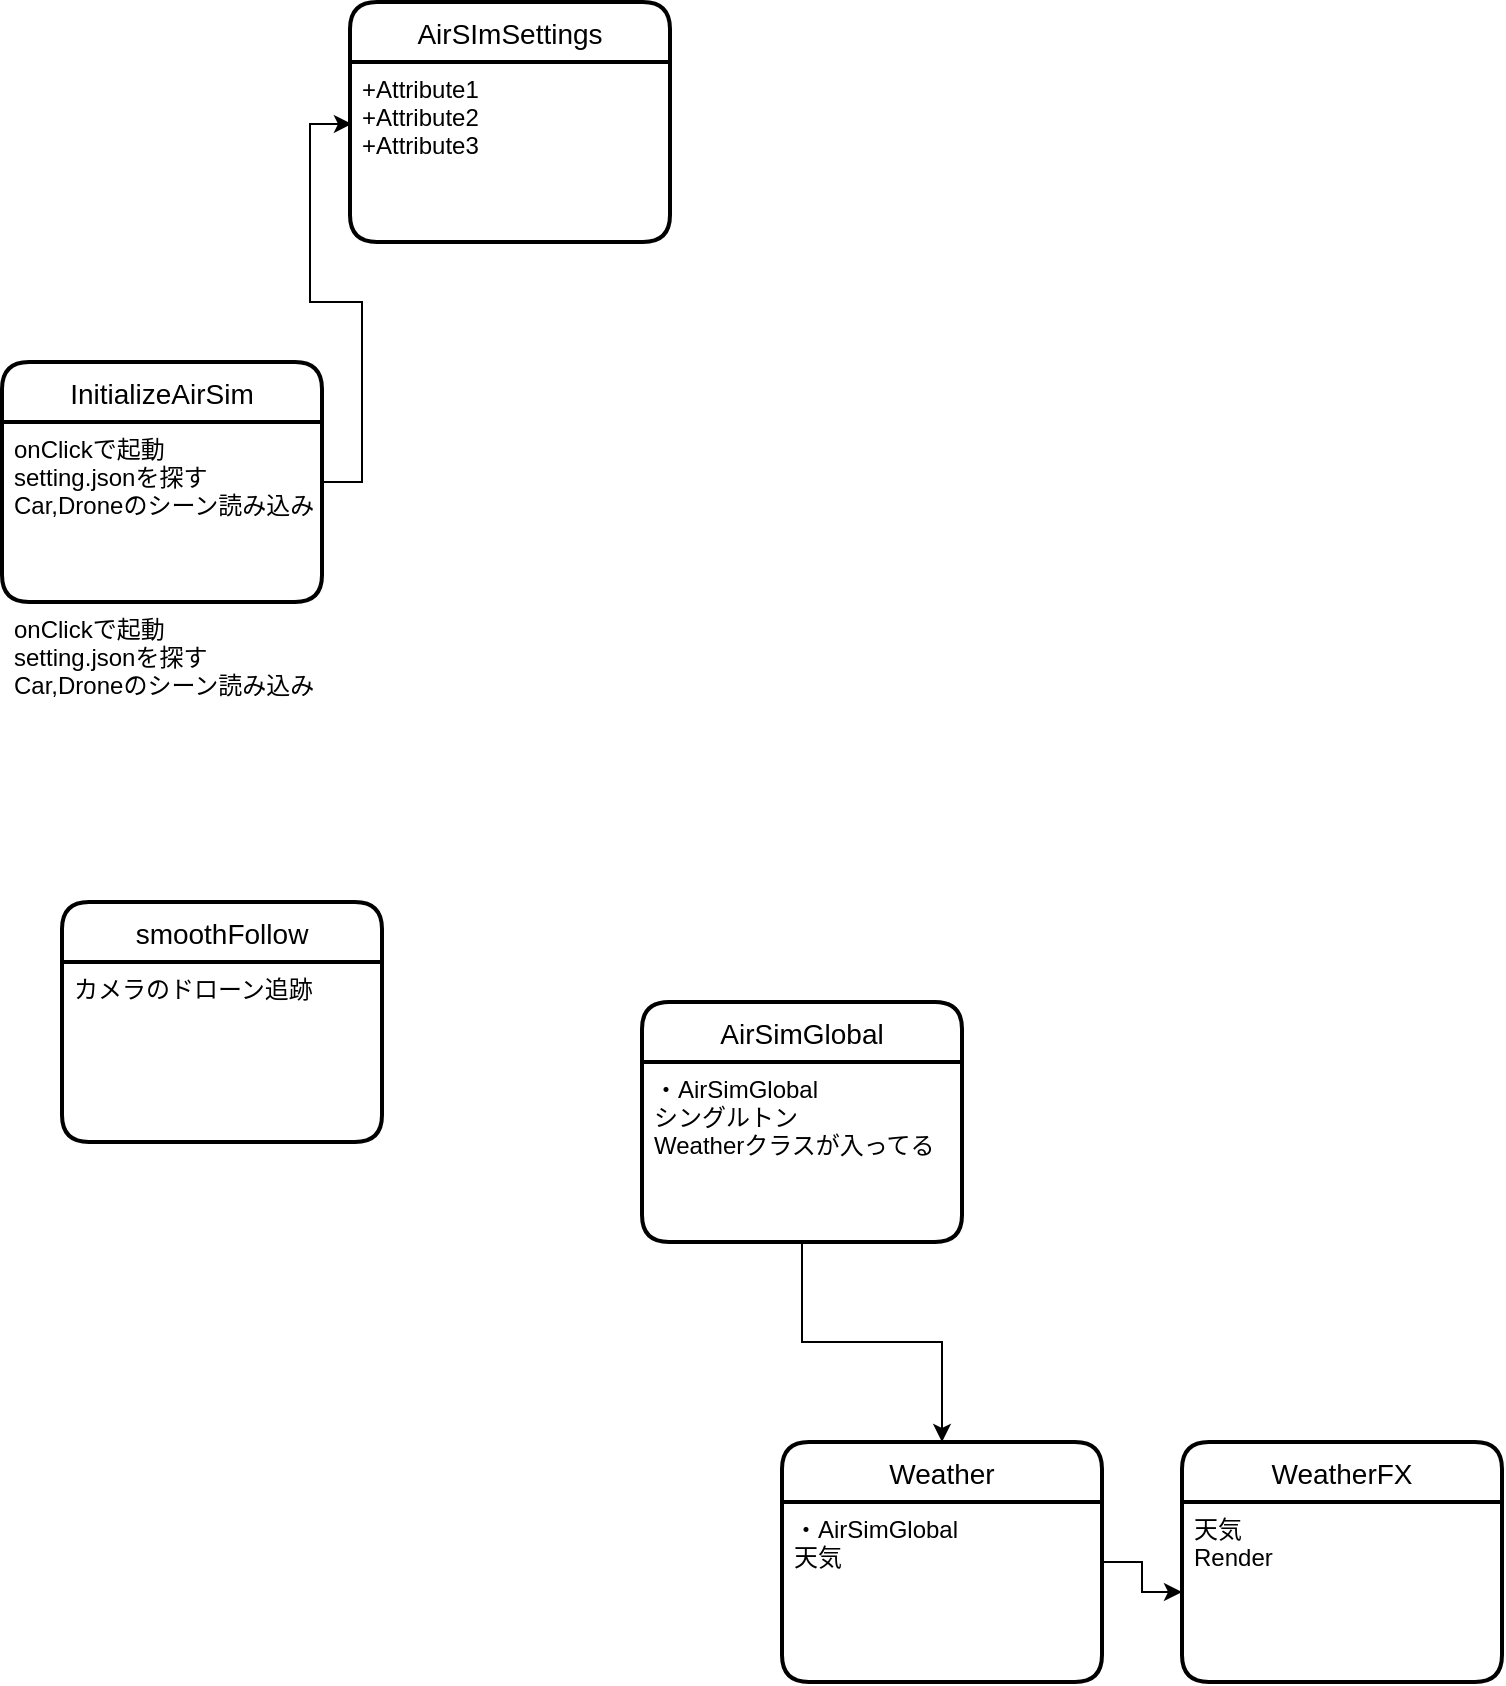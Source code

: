 <mxfile version="15.2.7" type="github">
  <diagram id="2j-dnvrhPGZeGhH3VrNi" name="ページ1">
    <mxGraphModel dx="683" dy="428" grid="1" gridSize="10" guides="1" tooltips="1" connect="1" arrows="1" fold="1" page="1" pageScale="1" pageWidth="1200" pageHeight="1600" math="0" shadow="0">
      <root>
        <mxCell id="0" />
        <mxCell id="1" parent="0" />
        <mxCell id="V0Zn2ncvvBvBfi_nPmDr-26" style="edgeStyle=orthogonalEdgeStyle;rounded=0;orthogonalLoop=1;jettySize=auto;html=1;entryX=0.006;entryY=0.344;entryDx=0;entryDy=0;entryPerimeter=0;" parent="1" source="V0Zn2ncvvBvBfi_nPmDr-18" target="V0Zn2ncvvBvBfi_nPmDr-22" edge="1">
          <mxGeometry relative="1" as="geometry" />
        </mxCell>
        <mxCell id="V0Zn2ncvvBvBfi_nPmDr-18" value="InitializeAirSim" style="swimlane;childLayout=stackLayout;horizontal=1;startSize=30;horizontalStack=0;rounded=1;fontSize=14;fontStyle=0;strokeWidth=2;resizeParent=0;resizeLast=1;shadow=0;dashed=0;align=center;" parent="1" vertex="1">
          <mxGeometry x="240" y="230" width="160" height="120" as="geometry" />
        </mxCell>
        <mxCell id="V0Zn2ncvvBvBfi_nPmDr-19" value="onClickで起動&#xa;setting.jsonを探す&#xa;Car,Droneのシーン読み込み" style="align=left;strokeColor=none;fillColor=none;spacingLeft=4;fontSize=12;verticalAlign=top;resizable=0;rotatable=0;part=1;" parent="V0Zn2ncvvBvBfi_nPmDr-18" vertex="1">
          <mxGeometry y="30" width="160" height="90" as="geometry" />
        </mxCell>
        <mxCell id="V0Zn2ncvvBvBfi_nPmDr-23" value="onClickで起動&#xa;setting.jsonを探す&#xa;Car,Droneのシーン読み込み" style="align=left;strokeColor=none;fillColor=none;spacingLeft=4;fontSize=12;verticalAlign=top;resizable=0;rotatable=0;part=1;" parent="V0Zn2ncvvBvBfi_nPmDr-18" vertex="1">
          <mxGeometry y="120" width="160" as="geometry" />
        </mxCell>
        <mxCell id="V0Zn2ncvvBvBfi_nPmDr-21" value="AirSImSettings" style="swimlane;childLayout=stackLayout;horizontal=1;startSize=30;horizontalStack=0;rounded=1;fontSize=14;fontStyle=0;strokeWidth=2;resizeParent=0;resizeLast=1;shadow=0;dashed=0;align=center;" parent="1" vertex="1">
          <mxGeometry x="414" y="50" width="160" height="120" as="geometry" />
        </mxCell>
        <mxCell id="V0Zn2ncvvBvBfi_nPmDr-22" value="+Attribute1&#xa;+Attribute2&#xa;+Attribute3" style="align=left;strokeColor=none;fillColor=none;spacingLeft=4;fontSize=12;verticalAlign=top;resizable=0;rotatable=0;part=1;" parent="V0Zn2ncvvBvBfi_nPmDr-21" vertex="1">
          <mxGeometry y="30" width="160" height="90" as="geometry" />
        </mxCell>
        <mxCell id="ThfKir7YbbVasL51CzR_-1" value="smoothFollow" style="swimlane;childLayout=stackLayout;horizontal=1;startSize=30;horizontalStack=0;rounded=1;fontSize=14;fontStyle=0;strokeWidth=2;resizeParent=0;resizeLast=1;shadow=0;dashed=0;align=center;" parent="1" vertex="1">
          <mxGeometry x="270" y="500" width="160" height="120" as="geometry" />
        </mxCell>
        <mxCell id="ThfKir7YbbVasL51CzR_-2" value="カメラのドローン追跡" style="align=left;strokeColor=none;fillColor=none;spacingLeft=4;fontSize=12;verticalAlign=top;resizable=0;rotatable=0;part=1;" parent="ThfKir7YbbVasL51CzR_-1" vertex="1">
          <mxGeometry y="30" width="160" height="90" as="geometry" />
        </mxCell>
        <mxCell id="2XuE7_Qku_h-1j3S_phQ-1" value="AirSimGlobal" style="swimlane;childLayout=stackLayout;horizontal=1;startSize=30;horizontalStack=0;rounded=1;fontSize=14;fontStyle=0;strokeWidth=2;resizeParent=0;resizeLast=1;shadow=0;dashed=0;align=center;" vertex="1" parent="1">
          <mxGeometry x="560" y="550" width="160" height="120" as="geometry" />
        </mxCell>
        <mxCell id="2XuE7_Qku_h-1j3S_phQ-2" value="・AirSimGlobal&#xa;シングルトン&#xa;Weatherクラスが入ってる" style="align=left;strokeColor=none;fillColor=none;spacingLeft=4;fontSize=12;verticalAlign=top;resizable=0;rotatable=0;part=1;" vertex="1" parent="2XuE7_Qku_h-1j3S_phQ-1">
          <mxGeometry y="30" width="160" height="90" as="geometry" />
        </mxCell>
        <mxCell id="2XuE7_Qku_h-1j3S_phQ-12" style="edgeStyle=orthogonalEdgeStyle;rounded=0;orthogonalLoop=1;jettySize=auto;html=1;" edge="1" parent="1" source="2XuE7_Qku_h-1j3S_phQ-7" target="2XuE7_Qku_h-1j3S_phQ-11">
          <mxGeometry relative="1" as="geometry" />
        </mxCell>
        <mxCell id="2XuE7_Qku_h-1j3S_phQ-7" value="Weather" style="swimlane;childLayout=stackLayout;horizontal=1;startSize=30;horizontalStack=0;rounded=1;fontSize=14;fontStyle=0;strokeWidth=2;resizeParent=0;resizeLast=1;shadow=0;dashed=0;align=center;" vertex="1" parent="1">
          <mxGeometry x="630" y="770" width="160" height="120" as="geometry" />
        </mxCell>
        <mxCell id="2XuE7_Qku_h-1j3S_phQ-8" value="・AirSimGlobal&#xa;天気" style="align=left;strokeColor=none;fillColor=none;spacingLeft=4;fontSize=12;verticalAlign=top;resizable=0;rotatable=0;part=1;" vertex="1" parent="2XuE7_Qku_h-1j3S_phQ-7">
          <mxGeometry y="30" width="160" height="90" as="geometry" />
        </mxCell>
        <mxCell id="2XuE7_Qku_h-1j3S_phQ-9" style="edgeStyle=orthogonalEdgeStyle;rounded=0;orthogonalLoop=1;jettySize=auto;html=1;" edge="1" parent="1" source="2XuE7_Qku_h-1j3S_phQ-2" target="2XuE7_Qku_h-1j3S_phQ-7">
          <mxGeometry relative="1" as="geometry" />
        </mxCell>
        <mxCell id="2XuE7_Qku_h-1j3S_phQ-10" value="WeatherFX" style="swimlane;childLayout=stackLayout;horizontal=1;startSize=30;horizontalStack=0;rounded=1;fontSize=14;fontStyle=0;strokeWidth=2;resizeParent=0;resizeLast=1;shadow=0;dashed=0;align=center;" vertex="1" parent="1">
          <mxGeometry x="830" y="770" width="160" height="120" as="geometry" />
        </mxCell>
        <mxCell id="2XuE7_Qku_h-1j3S_phQ-11" value="天気&#xa;Render" style="align=left;strokeColor=none;fillColor=none;spacingLeft=4;fontSize=12;verticalAlign=top;resizable=0;rotatable=0;part=1;" vertex="1" parent="2XuE7_Qku_h-1j3S_phQ-10">
          <mxGeometry y="30" width="160" height="90" as="geometry" />
        </mxCell>
      </root>
    </mxGraphModel>
  </diagram>
</mxfile>
